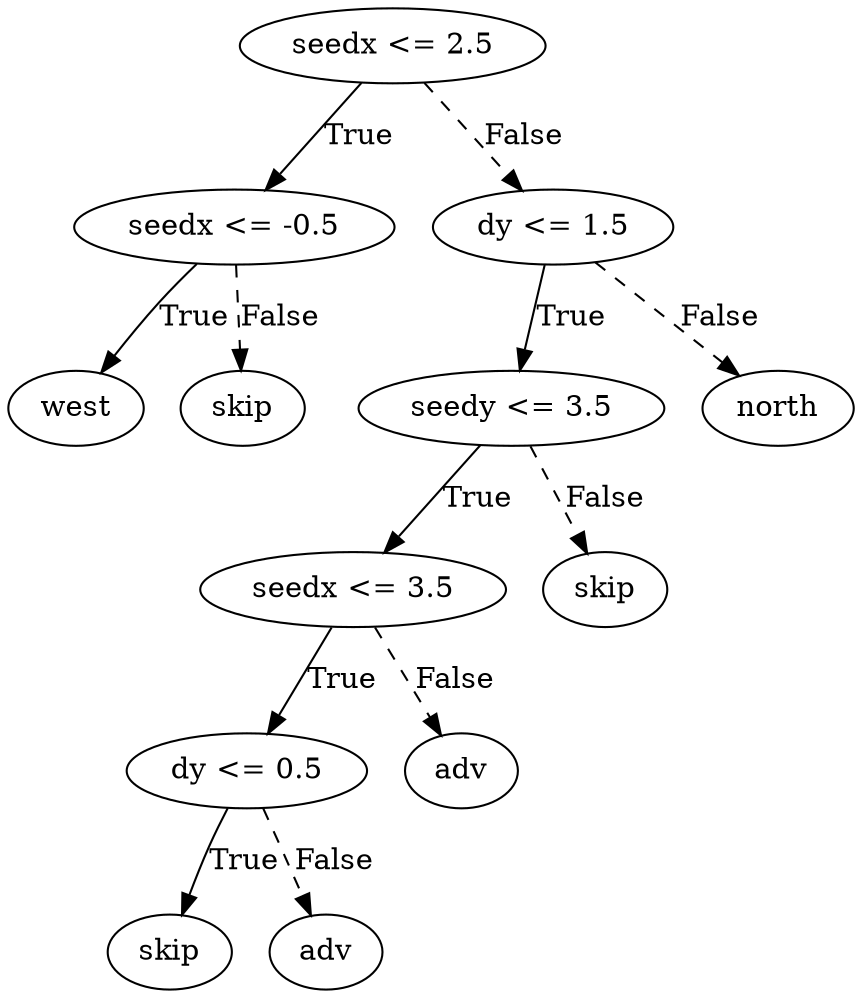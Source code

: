 digraph {
0 [label="seedx <= 2.5"];
1 [label="seedx <= -0.5"];
2 [label="west"];
1 -> 2 [label="True"];
3 [label="skip"];
1 -> 3 [style="dashed", label="False"];
0 -> 1 [label="True"];
4 [label="dy <= 1.5"];
5 [label="seedy <= 3.5"];
6 [label="seedx <= 3.5"];
7 [label="dy <= 0.5"];
8 [label="skip"];
7 -> 8 [label="True"];
9 [label="adv"];
7 -> 9 [style="dashed", label="False"];
6 -> 7 [label="True"];
10 [label="adv"];
6 -> 10 [style="dashed", label="False"];
5 -> 6 [label="True"];
11 [label="skip"];
5 -> 11 [style="dashed", label="False"];
4 -> 5 [label="True"];
12 [label="north"];
4 -> 12 [style="dashed", label="False"];
0 -> 4 [style="dashed", label="False"];

}